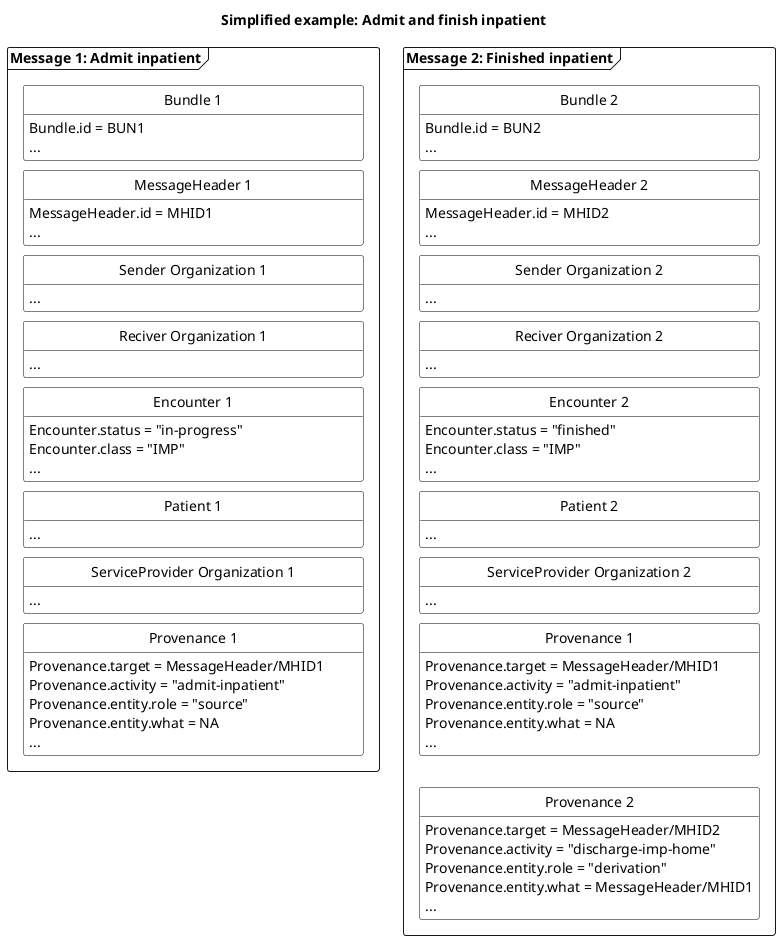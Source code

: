 @startuml HNAdmitFinish

'layout
skinparam class {
    BackgroundColor White
    BorderColor Black
    ArrowColor Black
  }
hide circle
hide empty members
skinparam SameClassWidth true
skinparam Ranksep 10


'title
title Simplified example: Admit and finish inpatient

'Message 1: Admit inpatient
package "Message 1: Admit inpatient" as admit <<Frame>>{
    class "Bundle 1" as admitB {
        Bundle.id = BUN1
        ...
    }
    class "MessageHeader 1" as admitMH{
        MessageHeader.id = MHID1
        ...
    }
    class "Sender Organization 1" as admitSOrg{
        ...
    }
    class "Reciver Organization 1" as admitROrg{
        ...
    }
    class "Encounter 1" as admitENC{
        Encounter.status = "in-progress"
        Encounter.class = "IMP"
        ...
    }
    class "Patient 1" as admitPT{
        ...
    }
    class "ServiceProvider Organization 1" as admitSPOrg{
        ...
    }
    class "Provenance 1" as admitPRO{
        Provenance.target = MessageHeader/MHID1
        Provenance.activity = "admit-inpatient"
        Provenance.entity.role = "source"
        Provenance.entity.what = NA
        ...
    }

admitB -[hidden]- admitMH
admitMH -[hidden]- admitSOrg
admitSOrg-[hidden]-admitROrg
admitROrg-[hidden]-admitENC
admitENC-[hidden]-admitPT
admitPT-[hidden]-admitSPOrg
admitSPOrg-[hidden]-admitPRO



}

'Message 2: Finished inpatient
package "Message 2: Finished inpatient" as finished <<Frame>> {
    class "Bundle 2" as finishedB {
        Bundle.id = BUN2
        ...
    }
    class "MessageHeader 2" as finishedMH{
        MessageHeader.id = MHID2
        ...
    }
    class "Sender Organization 2" as finishedSOrg{
        ...
    }
    class "Reciver Organization 2" as finishedROrg{
        ...
    }
    class "Encounter 2" as finishedENC{
        Encounter.status = "finished"
        Encounter.class = "IMP"
        ...
    }
    class "Patient 2" as finishedPT{
        ...
    }
    class "ServiceProvider Organization 2" as finishedSPOrg{
        ...
    }
    class "Provenance 1" as admitfinishedPRO{
        Provenance.target = MessageHeader/MHID1
        Provenance.activity = "admit-inpatient"
        Provenance.entity.role = "source"
        Provenance.entity.what = NA
        ...
    }
    class "Provenance 2" as finishedPRO{
        Provenance.target = MessageHeader/MHID2
        Provenance.activity = "discharge-imp-home"
        Provenance.entity.role = "derivation"
        Provenance.entity.what = MessageHeader/MHID1
        ...
    }
finishedB-[hidden]-finishedMH
finishedMH-[hidden]-finishedSOrg
finishedSOrg-[hidden]-finishedROrg
finishedROrg-[hidden]-finishedENC
finishedENC-[hidden]-finishedPT
finishedPT-[hidden]-finishedSPOrg
finishedSPOrg-[hidden]-admitfinishedPRO
admitfinishedPRO-[hidden]-finishedPRO

}

' pile mellem de to beskeder
' admit --> finished


@enduml

